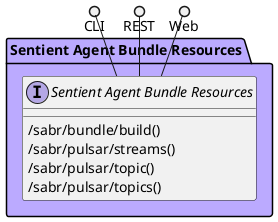 @startuml



package "Sentient Agent Bundle Resources" #bbaaff {

    interface "Sentient Agent Bundle Resources" as i {
            /sabr/bundle/build()
            /sabr/pulsar/streams()
            /sabr/pulsar/topic()
            /sabr/pulsar/topics()

    }
}

CLI ()-- i
REST ()-- i
Web ()-- i

package "Sentient Agent Bundle Resources" #bbaaff {

}



@enduml

